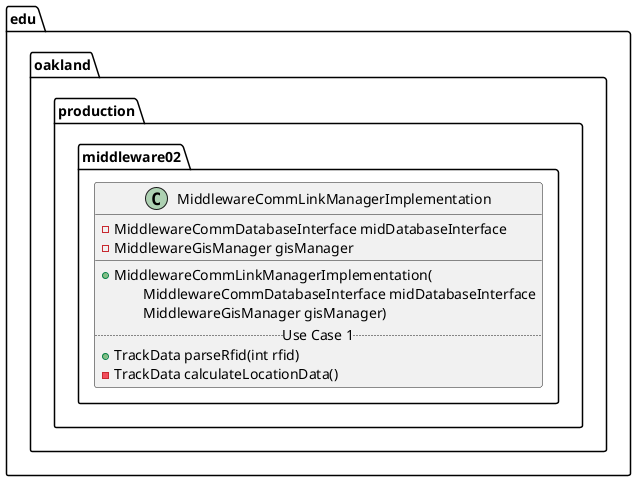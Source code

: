 @startuml MiddlewareCommLinkManagerImplementation

package edu.oakland.production.middleware02 {
    class MiddlewareCommLinkManagerImplementation {
        - MiddlewareCommDatabaseInterface midDatabaseInterface
        - MiddlewareGisManager gisManager
        __
        + MiddlewareCommLinkManagerImplementation(
        \tMiddlewareCommDatabaseInterface midDatabaseInterface
        \tMiddlewareGisManager gisManager)
        .. Use Case 1 ..
        + TrackData parseRfid(int rfid)
        - TrackData calculateLocationData()
    }
}

@enduml
